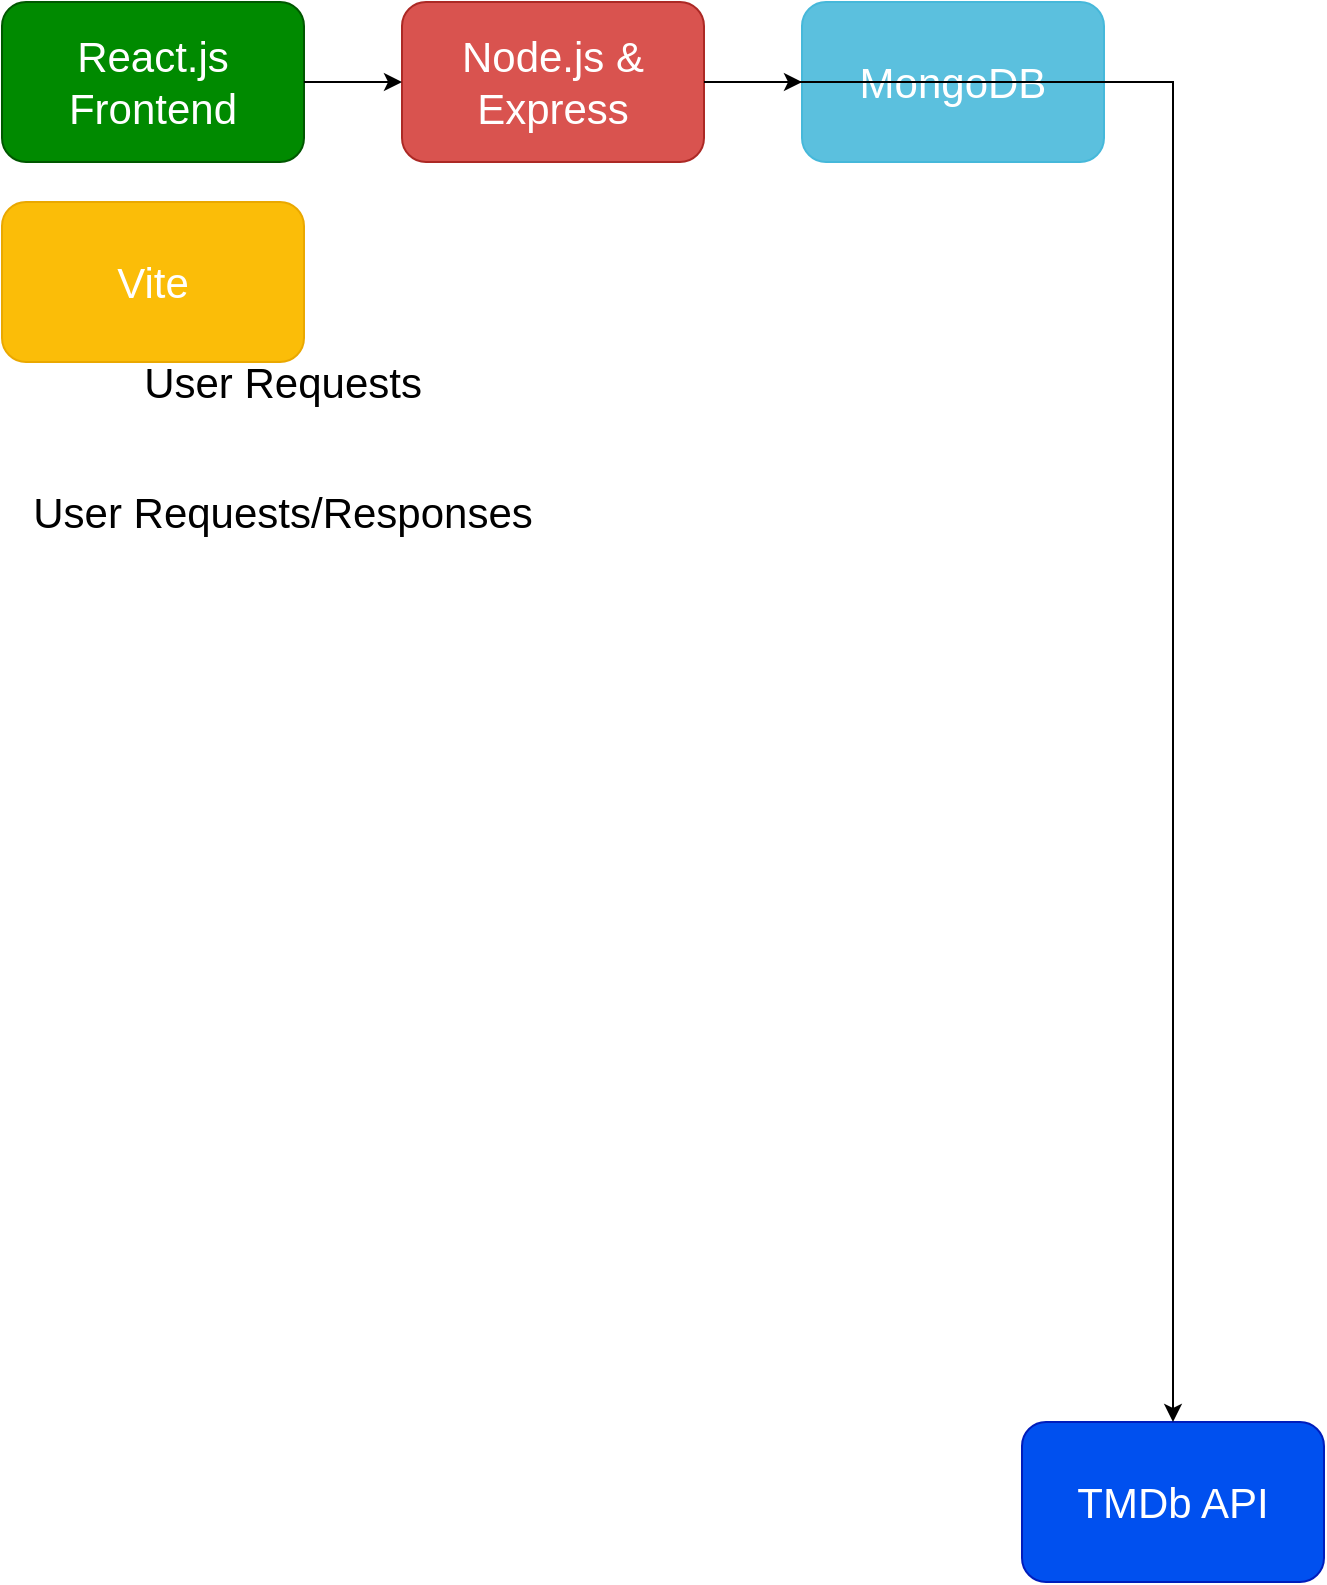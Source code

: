 <mxfile version="24.4.7" type="github">
  <diagram name="Screensurf Architecture" id="5f0bae14-7c28-e335-631c-24af17079c00">
    <mxGraphModel dx="3477" dy="1318" grid="1" gridSize="10" guides="1" tooltips="1" connect="1" arrows="1" fold="1" page="1" pageScale="1" pageWidth="1100" pageHeight="850" background="none" math="0" shadow="0">
      <root>
        <mxCell id="0" />
        <mxCell id="1" parent="0" />

        <!-- User Requests/Responses -->
        <mxCell id="user_requests" value="User Requests/Responses" style="text;html=1;align=center;verticalAlign=middle;resizable=0;points=[];autosize=1;strokeColor=none;fillColor=none;fontSize=21;" vertex="1" parent="1">
          <mxGeometry x="160" y="265" width="280" height="40" as="geometry" />
        </mxCell>

        <!-- External API -->
        <mxCell id="external_api" value="TMDb API" style="rounded=1;whiteSpace=wrap;html=1;fillColor=#0050ef;strokeColor=#001DBC;fontSize=21;fontColor=#ffffff;" vertex="1" parent="1">
          <mxGeometry x="670" y="740" width="151" height="80" as="geometry" />
        </mxCell>

        <!-- React Frontend -->
        <mxCell id="frontend" value="React.js Frontend" style="rounded=1;whiteSpace=wrap;html=1;fillColor=#008a00;strokeColor=#005700;fontColor=#ffffff;fontSize=21;" vertex="1" parent="1">
          <mxGeometry x="160" y="30" width="151" height="80" as="geometry" />
        </mxCell>

        <!-- Vite for fast development -->
        <mxCell id="vite" value="Vite" style="rounded=1;whiteSpace=wrap;html=1;fillColor=#fbbd08;strokeColor=#eaa800;fontColor=#ffffff;fontSize=21;" vertex="1" parent="1">
          <mxGeometry x="160" y="130" width="151" height="80" as="geometry" />
        </mxCell>

        <!-- Backend (Node.js + Express) -->
        <mxCell id="backend" value="Node.js &amp; Express" style="rounded=1;whiteSpace=wrap;html=1;fillColor=#d9534f;strokeColor=#ac2925;fontColor=#ffffff;fontSize=21;" vertex="1" parent="1">
          <mxGeometry x="360" y="30" width="151" height="80" as="geometry" />
        </mxCell>

        <!-- MongoDB -->
        <mxCell id="mongodb" value="MongoDB" style="rounded=1;whiteSpace=wrap;html=1;fillColor=#5bc0de;strokeColor=#46b8da;fontColor=#ffffff;fontSize=21;" vertex="1" parent="1">
          <mxGeometry x="560" y="30" width="151" height="80" as="geometry" />
        </mxCell>

        <!-- Connecting Edges -->
        <mxCell id="edge_frontend_backend" style="edgeStyle=orthogonalEdgeStyle;rounded=0;orthogonalLoop=1;jettySize=auto;html=1;fontSize=21;" edge="1" parent="1" source="frontend" target="backend">
          <mxGeometry relative="1" as="geometry" />
        </mxCell>
        <mxCell id="edge_backend_mongodb" style="edgeStyle=orthogonalEdgeStyle;rounded=0;orthogonalLoop=1;jettySize=auto;html=1;fontSize=21;" edge="1" parent="1" source="backend" target="mongodb">
          <mxGeometry relative="1" as="geometry" />
        </mxCell>
        <mxCell id="edge_backend_external_api" style="edgeStyle=orthogonalEdgeStyle;rounded=0;orthogonalLoop=1;jettySize=auto;html=1;fontSize=21;" edge="1" parent="1" source="backend" target="external_api">
          <mxGeometry relative="1" as="geometry" />
        </mxCell>

        <!-- Data Flows -->
        <mxCell id="data_flow_user_requests" value="User Requests" style="text;html=1;align=center;verticalAlign=middle;resizable=0;points=[];autosize=1;strokeColor=none;fillColor=none;fontSize=21;" vertex="1" parent="1">
          <mxGeometry x="160" y="200" width="280" height="40" as="geometry" />
        </mxCell>
        
      </root>
    </mxGraphModel>
  </diagram>
</mxfile>
